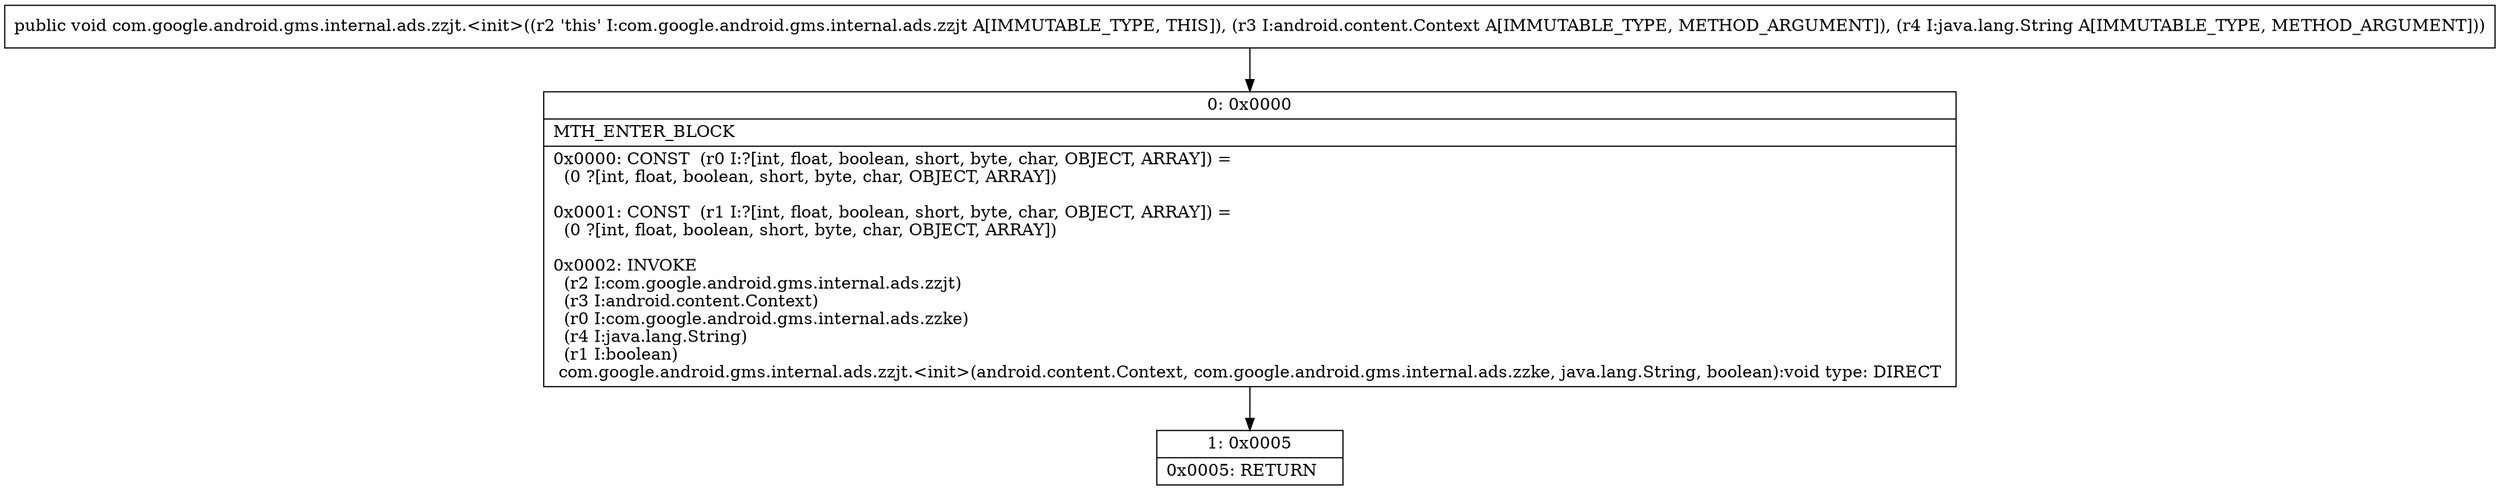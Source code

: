 digraph "CFG forcom.google.android.gms.internal.ads.zzjt.\<init\>(Landroid\/content\/Context;Ljava\/lang\/String;)V" {
Node_0 [shape=record,label="{0\:\ 0x0000|MTH_ENTER_BLOCK\l|0x0000: CONST  (r0 I:?[int, float, boolean, short, byte, char, OBJECT, ARRAY]) = \l  (0 ?[int, float, boolean, short, byte, char, OBJECT, ARRAY])\l \l0x0001: CONST  (r1 I:?[int, float, boolean, short, byte, char, OBJECT, ARRAY]) = \l  (0 ?[int, float, boolean, short, byte, char, OBJECT, ARRAY])\l \l0x0002: INVOKE  \l  (r2 I:com.google.android.gms.internal.ads.zzjt)\l  (r3 I:android.content.Context)\l  (r0 I:com.google.android.gms.internal.ads.zzke)\l  (r4 I:java.lang.String)\l  (r1 I:boolean)\l com.google.android.gms.internal.ads.zzjt.\<init\>(android.content.Context, com.google.android.gms.internal.ads.zzke, java.lang.String, boolean):void type: DIRECT \l}"];
Node_1 [shape=record,label="{1\:\ 0x0005|0x0005: RETURN   \l}"];
MethodNode[shape=record,label="{public void com.google.android.gms.internal.ads.zzjt.\<init\>((r2 'this' I:com.google.android.gms.internal.ads.zzjt A[IMMUTABLE_TYPE, THIS]), (r3 I:android.content.Context A[IMMUTABLE_TYPE, METHOD_ARGUMENT]), (r4 I:java.lang.String A[IMMUTABLE_TYPE, METHOD_ARGUMENT])) }"];
MethodNode -> Node_0;
Node_0 -> Node_1;
}

